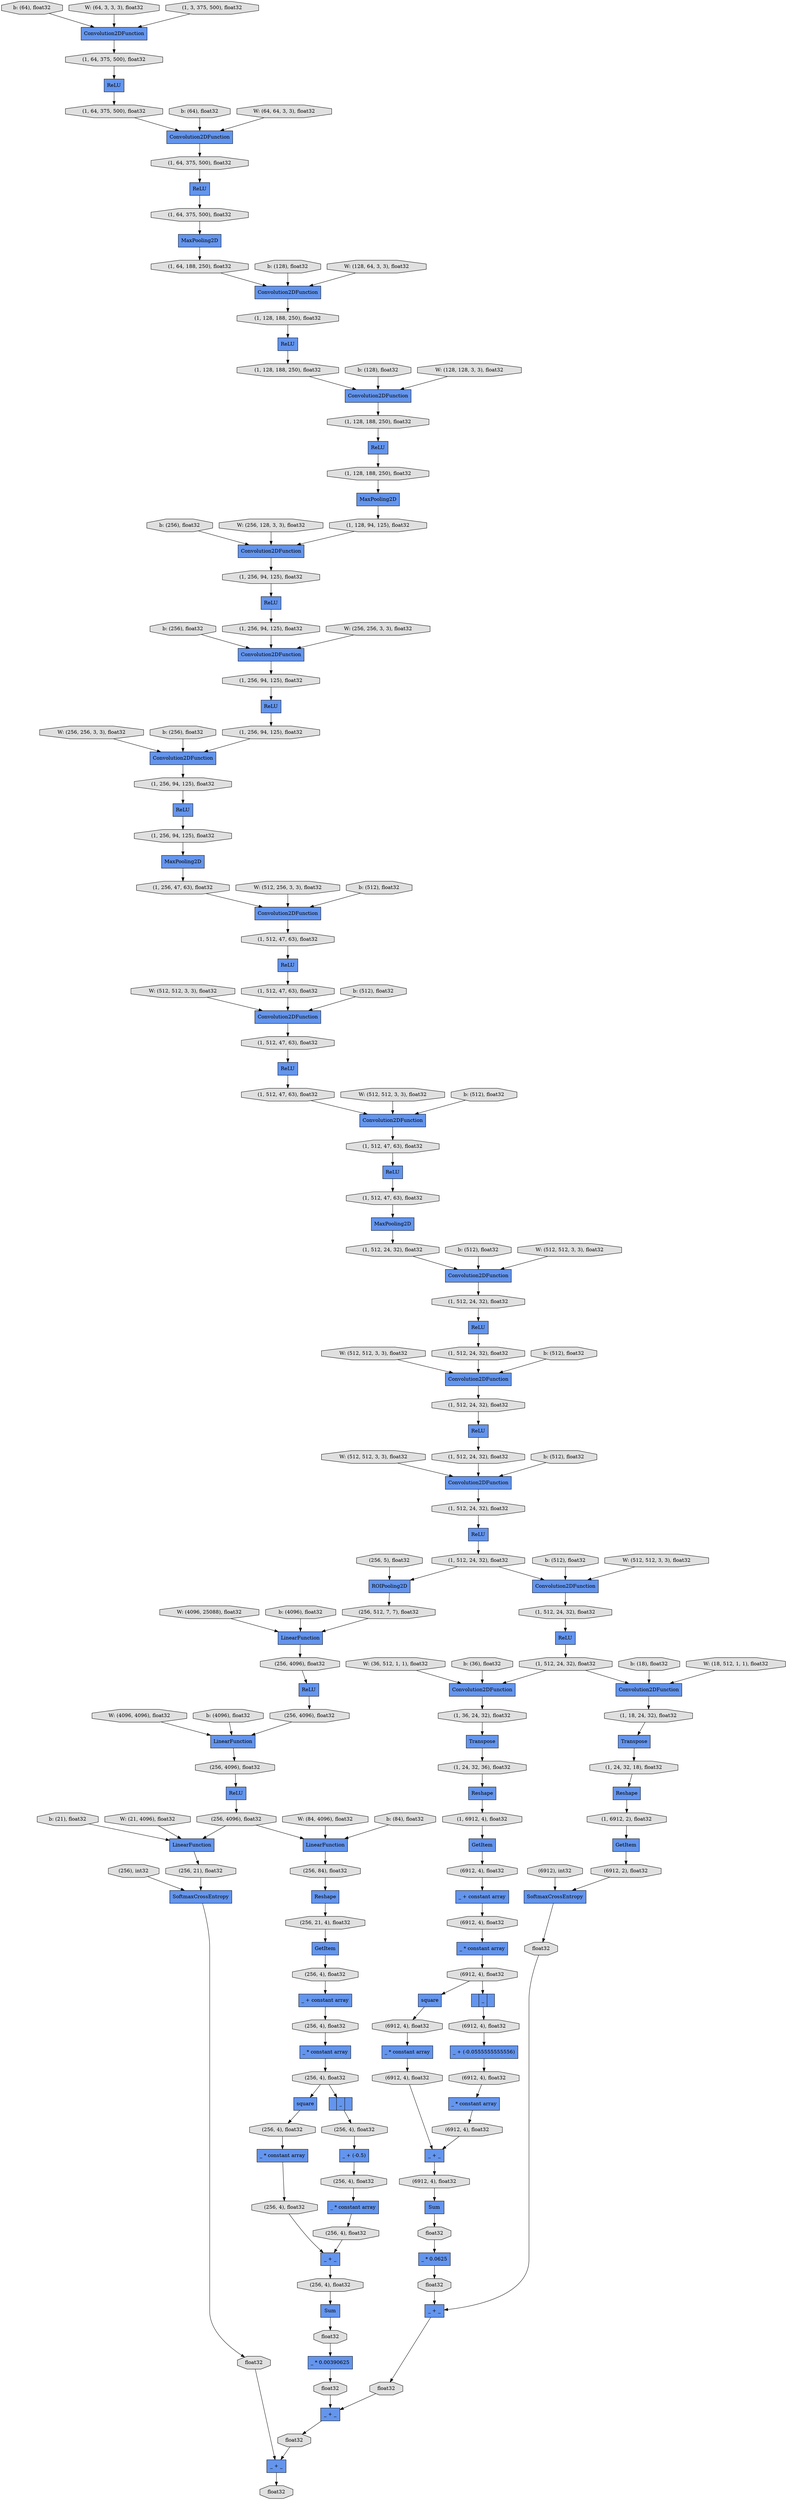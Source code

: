 digraph graphname{rankdir=TB;140307961268304 [shape="octagon",style="filled",fillcolor="#E0E0E0",label="b: (256), float32"];140306786680976 [shape="octagon",style="filled",fillcolor="#E0E0E0",label="float32"];140306786566352 [shape="octagon",style="filled",fillcolor="#E0E0E0",label="(1, 512, 47, 63), float32"];140306995469008 [shape="record",style="filled",fillcolor="#6495ED",label="ReLU"];140306786681104 [shape="octagon",style="filled",fillcolor="#E0E0E0",label="float32"];140306995467024 [shape="octagon",style="filled",fillcolor="#E0E0E0",label="(1, 128, 188, 250), float32"];140307961364816 [shape="octagon",style="filled",fillcolor="#E0E0E0",label="b: (21), float32"];140306786596240 [shape="record",style="filled",fillcolor="#6495ED",label="Reshape"];140306786681232 [shape="record",style="filled",fillcolor="#6495ED",label="SoftmaxCrossEntropy"];140306786681296 [shape="record",style="filled",fillcolor="#6495ED",label="Reshape"];140306995468176 [shape="record",style="filled",fillcolor="#6495ED",label="Convolution2DFunction"];140306786566416 [shape="record",style="filled",fillcolor="#6495ED",label="ReLU"];140306786681424 [shape="octagon",style="filled",fillcolor="#E0E0E0",label="(6912), int32"];140306786683664 [shape="record",style="filled",fillcolor="#6495ED",label="_ * constant array"];140306786681552 [shape="octagon",style="filled",fillcolor="#E0E0E0",label="float32"];140306995470224 [shape="octagon",style="filled",fillcolor="#E0E0E0",label="(1, 256, 47, 63), float32"];140307961269968 [shape="octagon",style="filled",fillcolor="#E0E0E0",label="W: (512, 512, 3, 3), float32"];140307961332560 [shape="octagon",style="filled",fillcolor="#E0E0E0",label="b: (18), float32"];140306786566288 [shape="record",style="filled",fillcolor="#6495ED",label="Convolution2DFunction"];140307961332624 [shape="octagon",style="filled",fillcolor="#E0E0E0",label="W: (36, 512, 1, 1), float32"];140306786567120 [shape="record",style="filled",fillcolor="#6495ED",label="ReLU"];140306786681872 [shape="octagon",style="filled",fillcolor="#E0E0E0",label="(256, 21, 4), float32"];140306786567696 [shape="octagon",style="filled",fillcolor="#E0E0E0",label="(1, 512, 47, 63), float32"];140306786682000 [shape="record",style="filled",fillcolor="#6495ED",label="GetItem"];140306786567376 [shape="octagon",style="filled",fillcolor="#E0E0E0",label="(1, 512, 47, 63), float32"];140307961333008 [shape="octagon",style="filled",fillcolor="#E0E0E0",label="b: (36), float32"];140306786638736 [shape="record",style="filled",fillcolor="#6495ED",label="_ * constant array"];140306786682256 [shape="octagon",style="filled",fillcolor="#E0E0E0",label="(256, 4), float32"];140307961658704 [shape="octagon",style="filled",fillcolor="#E0E0E0",label="b: (64), float32"];140306786567632 [shape="record",style="filled",fillcolor="#6495ED",label="MaxPooling2D"];140306995467664 [shape="octagon",style="filled",fillcolor="#E0E0E0",label="(1, 128, 188, 250), float32"];140307961656912 [shape="octagon",style="filled",fillcolor="#E0E0E0",label="W: (256, 256, 3, 3), float32"];140306786682384 [shape="record",style="filled",fillcolor="#6495ED",label="_ + constant array"];140306995466576 [shape="record",style="filled",fillcolor="#6495ED",label="Convolution2DFunction"];140306786567760 [shape="record",style="filled",fillcolor="#6495ED",label="ReLU"];140307961656528 [shape="octagon",style="filled",fillcolor="#E0E0E0",label="b: (256), float32"];140306786636048 [shape="octagon",style="filled",fillcolor="#E0E0E0",label="(256, 4096), float32"];140307961333392 [shape="octagon",style="filled",fillcolor="#E0E0E0",label="W: (4096, 25088), float32"];140306786570000 [shape="record",style="filled",fillcolor="#6495ED",label="ReLU"];140306786682576 [shape="octagon",style="filled",fillcolor="#E0E0E0",label="(256, 4), float32"];140306995375056 [shape="octagon",style="filled",fillcolor="#E0E0E0",label="(1, 64, 375, 500), float32"];140306786682640 [shape="record",style="filled",fillcolor="#6495ED",label="_ * constant array"];140306995469584 [shape="octagon",style="filled",fillcolor="#E0E0E0",label="(1, 256, 94, 125), float32"];140307961300816 [shape="octagon",style="filled",fillcolor="#E0E0E0",label="W: (512, 512, 3, 3), float32"];140306786682832 [shape="octagon",style="filled",fillcolor="#E0E0E0",label="(256, 4), float32"];140306995467408 [shape="record",style="filled",fillcolor="#6495ED",label="ReLU"];140307961332048 [shape="octagon",style="filled",fillcolor="#E0E0E0",label="W: (18, 512, 1, 1), float32"];140307961333776 [shape="octagon",style="filled",fillcolor="#E0E0E0",label="b: (4096), float32"];140306786682960 [shape="record",style="filled",fillcolor="#6495ED",label="|_|"];140307961269264 [shape="octagon",style="filled",fillcolor="#E0E0E0",label="W: (512, 256, 3, 3), float32"];140306786568336 [shape="octagon",style="filled",fillcolor="#E0E0E0",label="(1, 512, 24, 32), float32"];140306786568400 [shape="record",style="filled",fillcolor="#6495ED",label="Convolution2DFunction"];140306786683152 [shape="octagon",style="filled",fillcolor="#E0E0E0",label="(256, 4), float32"];140306786568528 [shape="record",style="filled",fillcolor="#6495ED",label="Convolution2DFunction"];140306786636176 [shape="record",style="filled",fillcolor="#6495ED",label="LinearFunction"];140307961334160 [shape="octagon",style="filled",fillcolor="#E0E0E0",label="W: (4096, 4096), float32"];140307961269008 [shape="octagon",style="filled",fillcolor="#E0E0E0",label="b: (256), float32"];140306786683344 [shape="record",style="filled",fillcolor="#6495ED",label="square"];140307961658448 [shape="octagon",style="filled",fillcolor="#E0E0E0",label="W: (64, 3, 3, 3), float32"];140307961301520 [shape="octagon",style="filled",fillcolor="#E0E0E0",label="W: (512, 512, 3, 3), float32"];140307961268048 [shape="octagon",style="filled",fillcolor="#E0E0E0",label="W: (256, 128, 3, 3), float32"];140306786683472 [shape="record",style="filled",fillcolor="#6495ED",label="_ + (-0.5)"];140306786596624 [shape="record",style="filled",fillcolor="#6495ED",label="ROIPooling2D"];140306786683536 [shape="octagon",style="filled",fillcolor="#E0E0E0",label="(256, 4), float32"];140306995468048 [shape="record",style="filled",fillcolor="#6495ED",label="Convolution2DFunction"];140307961299408 [shape="octagon",style="filled",fillcolor="#E0E0E0",label="W: (512, 512, 3, 3), float32"];140307961334544 [shape="octagon",style="filled",fillcolor="#E0E0E0",label="b: (4096), float32"];140307961334928 [shape="octagon",style="filled",fillcolor="#E0E0E0",label="W: (84, 4096), float32"];140306786683792 [shape="record",style="filled",fillcolor="#6495ED",label="Sum"];140306786683856 [shape="octagon",style="filled",fillcolor="#E0E0E0",label="(256, 4), float32"];140306786568016 [shape="octagon",style="filled",fillcolor="#E0E0E0",label="(1, 512, 47, 63), float32"];140306786569232 [shape="record",style="filled",fillcolor="#6495ED",label="Convolution2DFunction"];140306786569296 [shape="octagon",style="filled",fillcolor="#E0E0E0",label="(1, 512, 24, 32), float32"];140306786595344 [shape="record",style="filled",fillcolor="#6495ED",label="LinearFunction"];140306786684048 [shape="record",style="filled",fillcolor="#6495ED",label="_ + _"];140306995375248 [shape="octagon",style="filled",fillcolor="#E0E0E0",label="(1, 64, 375, 500), float32"];140306786684112 [shape="octagon",style="filled",fillcolor="#E0E0E0",label="(256, 4), float32"];140306995469520 [shape="record",style="filled",fillcolor="#6495ED",label="MaxPooling2D"];140307961302288 [shape="octagon",style="filled",fillcolor="#E0E0E0",label="b: (512), float32"];140306786595152 [shape="octagon",style="filled",fillcolor="#E0E0E0",label="(1, 512, 24, 32), float32"];140306786684240 [shape="record",style="filled",fillcolor="#6495ED",label="_ * constant array"];140307961267600 [shape="octagon",style="filled",fillcolor="#E0E0E0",label="b: (128), float32"];140306786596752 [shape="record",style="filled",fillcolor="#6495ED",label="Transpose"];140306786569616 [shape="octagon",style="filled",fillcolor="#E0E0E0",label="(1, 512, 24, 32), float32"];140306995466640 [shape="octagon",style="filled",fillcolor="#E0E0E0",label="(1, 128, 188, 250), float32"];140306995375568 [shape="octagon",style="filled",fillcolor="#E0E0E0",label="(1, 64, 375, 500), float32"];140306786595408 [shape="octagon",style="filled",fillcolor="#E0E0E0",label="(1, 512, 24, 32), float32"];140307961335312 [shape="octagon",style="filled",fillcolor="#E0E0E0",label="b: (84), float32"];140306786598160 [shape="record",style="filled",fillcolor="#6495ED",label="Reshape"];140306786568976 [shape="octagon",style="filled",fillcolor="#E0E0E0",label="(1, 512, 24, 32), float32"];140307961269520 [shape="octagon",style="filled",fillcolor="#E0E0E0",label="b: (512), float32"];140306786595536 [shape="record",style="filled",fillcolor="#6495ED",label="Convolution2DFunction"];140306786684624 [shape="record",style="filled",fillcolor="#6495ED",label="_ * 0.00390625"];140306786684688 [shape="octagon",style="filled",fillcolor="#E0E0E0",label="(256, 4), float32"];140307961267344 [shape="octagon",style="filled",fillcolor="#E0E0E0",label="W: (128, 128, 3, 3), float32"];140307961335696 [shape="octagon",style="filled",fillcolor="#E0E0E0",label="W: (21, 4096), float32"];140306995466384 [shape="octagon",style="filled",fillcolor="#E0E0E0",label="(1, 64, 188, 250), float32"];140306786684880 [shape="octagon",style="filled",fillcolor="#E0E0E0",label="float32"];140306786569552 [shape="record",style="filled",fillcolor="#6495ED",label="Convolution2DFunction"];140306786594896 [shape="octagon",style="filled",fillcolor="#E0E0E0",label="(1, 512, 24, 32), float32"];140306995374096 [shape="record",style="filled",fillcolor="#6495ED",label="ReLU"];140306786701456 [shape="octagon",style="filled",fillcolor="#E0E0E0",label="float32"];140307961659344 [shape="octagon",style="filled",fillcolor="#E0E0E0",label="b: (64), float32"];140306995466448 [shape="record",style="filled",fillcolor="#6495ED",label="Convolution2DFunction"];140306786702032 [shape="octagon",style="filled",fillcolor="#E0E0E0",label="float32"];140306786701584 [shape="record",style="filled",fillcolor="#6495ED",label="SoftmaxCrossEntropy"];140306995469648 [shape="record",style="filled",fillcolor="#6495ED",label="ReLU"];140306786636112 [shape="record",style="filled",fillcolor="#6495ED",label="ReLU"];140307961300368 [shape="octagon",style="filled",fillcolor="#E0E0E0",label="b: (512), float32"];140306995375504 [shape="record",style="filled",fillcolor="#6495ED",label="MaxPooling2D"];140306786701712 [shape="record",style="filled",fillcolor="#6495ED",label="_ + _"];140306995375376 [shape="record",style="filled",fillcolor="#6495ED",label="Convolution2DFunction"];140306786701776 [shape="octagon",style="filled",fillcolor="#E0E0E0",label="(256), int32"];140307961301072 [shape="octagon",style="filled",fillcolor="#E0E0E0",label="b: (512), float32"];140306786636304 [shape="octagon",style="filled",fillcolor="#E0E0E0",label="(256, 4096), float32"];140306786566736 [shape="octagon",style="filled",fillcolor="#E0E0E0",label="(1, 512, 47, 63), float32"];140306786701904 [shape="octagon",style="filled",fillcolor="#E0E0E0",label="float32"];140306786636560 [shape="record",style="filled",fillcolor="#6495ED",label="ReLU"];140306786701968 [shape="record",style="filled",fillcolor="#6495ED",label="_ + _"];140307961659088 [shape="octagon",style="filled",fillcolor="#E0E0E0",label="W: (64, 64, 3, 3), float32"];140306786636496 [shape="octagon",style="filled",fillcolor="#E0E0E0",label="(256, 4096), float32"];140306786639312 [shape="record",style="filled",fillcolor="#6495ED",label="_ * constant array"];140306786702096 [shape="record",style="filled",fillcolor="#6495ED",label="_ + _"];140307961300112 [shape="octagon",style="filled",fillcolor="#E0E0E0",label="W: (512, 512, 3, 3), float32"];140306786595728 [shape="octagon",style="filled",fillcolor="#E0E0E0",label="(1, 36, 24, 32), float32"];140306786595792 [shape="record",style="filled",fillcolor="#6495ED",label="Transpose"];140306786566992 [shape="record",style="filled",fillcolor="#6495ED",label="Convolution2DFunction"];140306786636816 [shape="octagon",style="filled",fillcolor="#E0E0E0",label="(256, 4096), float32"];140306995375632 [shape="record",style="filled",fillcolor="#6495ED",label="ReLU"];140306995467344 [shape="octagon",style="filled",fillcolor="#E0E0E0",label="(1, 128, 188, 250), float32"];140306786684432 [shape="octagon",style="filled",fillcolor="#E0E0E0",label="(256, 4), float32"];140306786702480 [shape="octagon",style="filled",fillcolor="#E0E0E0",label="float32"];140306786595216 [shape="record",style="filled",fillcolor="#6495ED",label="ReLU"];140306786637008 [shape="record",style="filled",fillcolor="#6495ED",label="LinearFunction"];140306995374672 [shape="octagon",style="filled",fillcolor="#E0E0E0",label="(1, 3, 375, 500), float32"];140306995466704 [shape="record",style="filled",fillcolor="#6495ED",label="ReLU"];140306786567056 [shape="octagon",style="filled",fillcolor="#E0E0E0",label="(1, 512, 47, 63), float32"];140306786637200 [shape="octagon",style="filled",fillcolor="#E0E0E0",label="(256, 84), float32"];140306786637264 [shape="record",style="filled",fillcolor="#6495ED",label="LinearFunction"];140306995469904 [shape="octagon",style="filled",fillcolor="#E0E0E0",label="(1, 256, 94, 125), float32"];140306786596432 [shape="octagon",style="filled",fillcolor="#E0E0E0",label="(1, 6912, 4), float32"];140306786637456 [shape="octagon",style="filled",fillcolor="#E0E0E0",label="(256, 21), float32"];140306995467984 [shape="octagon",style="filled",fillcolor="#E0E0E0",label="(1, 128, 94, 125), float32"];140306786702288 [shape="octagon",style="filled",fillcolor="#E0E0E0",label="float32"];140306786637584 [shape="octagon",style="filled",fillcolor="#E0E0E0",label="(6912, 4), float32"];140306786596688 [shape="octagon",style="filled",fillcolor="#E0E0E0",label="(1, 18, 24, 32), float32"];140306786637712 [shape="record",style="filled",fillcolor="#6495ED",label="_ * constant array"];140306995375888 [shape="octagon",style="filled",fillcolor="#E0E0E0",label="(1, 64, 375, 500), float32"];140306995468240 [shape="octagon",style="filled",fillcolor="#E0E0E0",label="(1, 256, 94, 125), float32"];140306995374416 [shape="record",style="filled",fillcolor="#6495ED",label="Convolution2DFunction"];140307961266896 [shape="octagon",style="filled",fillcolor="#E0E0E0",label="b: (128), float32"];140306995468304 [shape="record",style="filled",fillcolor="#6495ED",label="ReLU"];140306786637904 [shape="octagon",style="filled",fillcolor="#E0E0E0",label="(6912, 4), float32"];140306995467280 [shape="record",style="filled",fillcolor="#6495ED",label="MaxPooling2D"];140306786597008 [shape="octagon",style="filled",fillcolor="#E0E0E0",label="(1, 24, 32, 18), float32"];140306786638032 [shape="record",style="filled",fillcolor="#6495ED",label="|_|"];140306786569936 [shape="octagon",style="filled",fillcolor="#E0E0E0",label="(1, 512, 24, 32), float32"];140306786597136 [shape="octagon",style="filled",fillcolor="#E0E0E0",label="(6912, 4), float32"];140306995468624 [shape="octagon",style="filled",fillcolor="#E0E0E0",label="(1, 256, 94, 125), float32"];140306786568592 [shape="octagon",style="filled",fillcolor="#E0E0E0",label="(1, 512, 24, 32), float32"];140306786638224 [shape="octagon",style="filled",fillcolor="#E0E0E0",label="(6912, 4), float32"];140306995470288 [shape="record",style="filled",fillcolor="#6495ED",label="Convolution2DFunction"];140306786638416 [shape="record",style="filled",fillcolor="#6495ED",label="square"];140307961302800 [shape="octagon",style="filled",fillcolor="#E0E0E0",label="W: (512, 512, 3, 3), float32"];140306786597520 [shape="record",style="filled",fillcolor="#6495ED",label="GetItem"];140306786638544 [shape="record",style="filled",fillcolor="#6495ED",label="_ + (-0.0555555555556)"];140306786568656 [shape="record",style="filled",fillcolor="#6495ED",label="ReLU"];140306786638608 [shape="octagon",style="filled",fillcolor="#E0E0E0",label="(6912, 4), float32"];140306786595984 [shape="record",style="filled",fillcolor="#6495ED",label="Convolution2DFunction"];140306786597776 [shape="octagon",style="filled",fillcolor="#E0E0E0",label="(6912, 2), float32"];140306786569360 [shape="record",style="filled",fillcolor="#6495ED",label="ReLU"];140306995469264 [shape="octagon",style="filled",fillcolor="#E0E0E0",label="(1, 256, 94, 125), float32"];140306786638864 [shape="record",style="filled",fillcolor="#6495ED",label="Sum"];140306786638928 [shape="octagon",style="filled",fillcolor="#E0E0E0",label="(6912, 4), float32"];140307961268752 [shape="octagon",style="filled",fillcolor="#E0E0E0",label="W: (256, 256, 3, 3), float32"];140307961266640 [shape="octagon",style="filled",fillcolor="#E0E0E0",label="W: (128, 64, 3, 3), float32"];140306786598096 [shape="record",style="filled",fillcolor="#6495ED",label="GetItem"];140306786596048 [shape="octagon",style="filled",fillcolor="#E0E0E0",label="(1, 24, 32, 36), float32"];140306786639120 [shape="record",style="filled",fillcolor="#6495ED",label="_ + _"];140307961301776 [shape="octagon",style="filled",fillcolor="#E0E0E0",label="b: (512), float32"];140306786639184 [shape="octagon",style="filled",fillcolor="#E0E0E0",label="(6912, 4), float32"];140306786598800 [shape="octagon",style="filled",fillcolor="#E0E0E0",label="(256, 512, 7, 7), float32"];140306786598352 [shape="octagon",style="filled",fillcolor="#E0E0E0",label="(1, 6912, 2), float32"];140306995468880 [shape="record",style="filled",fillcolor="#6495ED",label="Convolution2DFunction"];140306786598480 [shape="octagon",style="filled",fillcolor="#E0E0E0",label="(256, 5), float32"];140306786639504 [shape="octagon",style="filled",fillcolor="#E0E0E0",label="(6912, 4), float32"];140307961299664 [shape="octagon",style="filled",fillcolor="#E0E0E0",label="b: (512), float32"];140307961270224 [shape="octagon",style="filled",fillcolor="#E0E0E0",label="b: (512), float32"];140306786639696 [shape="record",style="filled",fillcolor="#6495ED",label="_ * 0.0625"];140306995468944 [shape="octagon",style="filled",fillcolor="#E0E0E0",label="(1, 256, 94, 125), float32"];140306786639760 [shape="octagon",style="filled",fillcolor="#E0E0E0",label="(6912, 4), float32"];140306786598864 [shape="record",style="filled",fillcolor="#6495ED",label="_ + constant array"];140306786596432 -> 140306786597520;140306786595728 -> 140306786595792;140307961302800 -> 140306786569552;140306786682384 -> 140306786682576;140306995469904 -> 140306995469520;140306786566352 -> 140306786566416;140306786636176 -> 140306786636496;140306786684688 -> 140306786683792;140306995466704 -> 140306995467024;140306786595984 -> 140306786596688;140307961266640 -> 140306995466448;140306995375888 -> 140306995375504;140307961659344 -> 140306995375376;140306786637008 -> 140306786637200;140307961301776 -> 140306786569232;140306786567760 -> 140306786568016;140307961659088 -> 140306995375376;140306786683536 -> 140306786683664;140306995468048 -> 140306995468240;140306786598160 -> 140306786598352;140306786566288 -> 140306786567056;140306786596624 -> 140306786598800;140306995468944 -> 140306995469008;140306786683792 -> 140306786684880;140306786636304 -> 140306786636176;140307961299408 -> 140306786566992;140307961334928 -> 140306786637008;140306995467344 -> 140306995467408;140306786683664 -> 140306786683856;140306995469584 -> 140306995469648;140306995375632 -> 140306995375888;140306786568528 -> 140306786569296;140306995374416 -> 140306995375056;140307961332048 -> 140306786595984;140306786566992 -> 140306786567696;140306786681872 -> 140306786682000;140306995468624 -> 140306995468176;140306995466384 -> 140306995466448;140306995467280 -> 140306995467984;140306786596688 -> 140306786596752;140307961269968 -> 140306786566288;140306995375376 -> 140306995375568;140307961300816 -> 140306786568528;140306786637712 -> 140306786637904;140306786597520 -> 140306786597136;140306786639184 -> 140306786639312;140306786702096 -> 140306786702288;140306995375504 -> 140306995466384;140306995374672 -> 140306995374416;140306786639312 -> 140306786639504;140307961268048 -> 140306995468048;140306786638864 -> 140306786680976;140306995468176 -> 140306995468944;140306786681104 -> 140306786701712;140306786637200 -> 140306786681296;140306786637904 -> 140306786638416;140306995467408 -> 140306995467664;140306786638416 -> 140306786638608;140306786594896 -> 140306786569552;140306786597776 -> 140306786681232;140306786682576 -> 140306786682640;140307961299664 -> 140306786566992;140306786598352 -> 140306786598096;140306995468304 -> 140306995468624;140306786636816 -> 140306786637264;140306786684112 -> 140306786684240;140306995466576 -> 140306995467344;140306786683152 -> 140306786683472;140307961656912 -> 140306995468880;140306786568592 -> 140306786568656;140307961332560 -> 140306786595984;140306786597136 -> 140306786598864;140306786568400 -> 140306786568592;140307961301072 -> 140306786568528;140307961301520 -> 140306786569232;140306995375248 -> 140306995375376;140306786638928 -> 140306786639120;140306995467984 -> 140306995468048;140306786567120 -> 140306786567376;140306786569936 -> 140306786570000;140306995469520 -> 140306995470224;140306786567056 -> 140306786567120;140306786682832 -> 140306786683344;140306786682960 -> 140306786683152;140306786636816 -> 140306786637008;140306786701968 -> 140306786702480;140307961656528 -> 140306995468880;140306786638224 -> 140306786638544;140306786639504 -> 140306786639120;140306995375568 -> 140306995375632;140306786596240 -> 140306786596432;140306786684624 -> 140306786701456;140306786596752 -> 140306786597008;140306786568336 -> 140306786568400;140307961267344 -> 140306995466576;140306786681424 -> 140306786681232;140306995467664 -> 140306995467280;140307961335312 -> 140306786637008;140307961302288 -> 140306786569552;140306786597008 -> 140306786598160;140306786596048 -> 140306786596240;140306786595216 -> 140306786595408;140306786638544 -> 140306786639184;140306786638608 -> 140306786638736;140306786569296 -> 140306786569360;140306786598096 -> 140306786597776;140306786637904 -> 140306786638032;140306786595344 -> 140306786636048;140306786636112 -> 140306786636304;140306786637456 -> 140306786701584;140306786639696 -> 140306786681104;140307961270224 -> 140306786566288;140307961333776 -> 140306786595344;140307961269008 -> 140306995468176;140306786570000 -> 140306786594896;140307961268752 -> 140306995468176;140307961332624 -> 140306786595536;140306786638032 -> 140306786638224;140307961268304 -> 140306995468048;140306786636560 -> 140306786636816;140307961269520 -> 140306995470288;140306786681296 -> 140306786681872;140306786639760 -> 140306786638864;140306786598480 -> 140306786596624;140306786566736 -> 140306786566288;140306995469008 -> 140306995469264;140306995466640 -> 140306995466704;140306786569552 -> 140306786595152;140306995469648 -> 140306995469904;140306786595152 -> 140306786595216;140306786681552 -> 140306786701712;140307961334160 -> 140306786636176;140306786701456 -> 140306786702096;140306786594896 -> 140306786596624;140306786595408 -> 140306786595984;140306786636496 -> 140306786636560;140306995467024 -> 140306995466576;140306786637264 -> 140306786637456;140306786569232 -> 140306786569936;140306786636048 -> 140306786636112;140306786595792 -> 140306786596048;140306786701776 -> 140306786701584;140306786683856 -> 140306786684048;140306786684880 -> 140306786684624;140306786682256 -> 140306786682384;140306786567376 -> 140306786566992;140306786598800 -> 140306786595344;140306995374096 -> 140306995375248;140306786598864 -> 140306786637584;140306995466448 -> 140306995466640;140306786701904 -> 140306786701968;140306786680976 -> 140306786639696;140306786568016 -> 140306786567632;140306786702032 -> 140306786702096;140306786569616 -> 140306786569232;140307961300368 -> 140306786568400;140307961267600 -> 140306995466576;140306786682000 -> 140306786682256;140307961333392 -> 140306786595344;140306786701584 -> 140306786701904;140306995470224 -> 140306995470288;140306786567696 -> 140306786567760;140306995468880 -> 140306995469584;140306786683344 -> 140306786683536;140307961364816 -> 140306786637264;140306786569360 -> 140306786569616;140306786568976 -> 140306786568528;140306786566416 -> 140306786566736;140307961334544 -> 140306786636176;140306786702288 -> 140306786701968;140306995469264 -> 140306995468880;140306786567632 -> 140306786568336;140306786684432 -> 140306786684048;140306995470288 -> 140306786566352;140307961658704 -> 140306995374416;140306786568656 -> 140306786568976;140306786684240 -> 140306786684432;140306786595408 -> 140306786595536;140306786701712 -> 140306786702032;140306786637584 -> 140306786637712;140307961269264 -> 140306995470288;140307961300112 -> 140306786568400;140306786682832 -> 140306786682960;140307961266896 -> 140306995466448;140307961335696 -> 140306786637264;140306786682640 -> 140306786682832;140306995468240 -> 140306995468304;140306995375056 -> 140306995374096;140306786638736 -> 140306786638928;140307961658448 -> 140306995374416;140306786683472 -> 140306786684112;140306786681232 -> 140306786681552;140306786639120 -> 140306786639760;140306786595536 -> 140306786595728;140307961333008 -> 140306786595536;140306786684048 -> 140306786684688;}